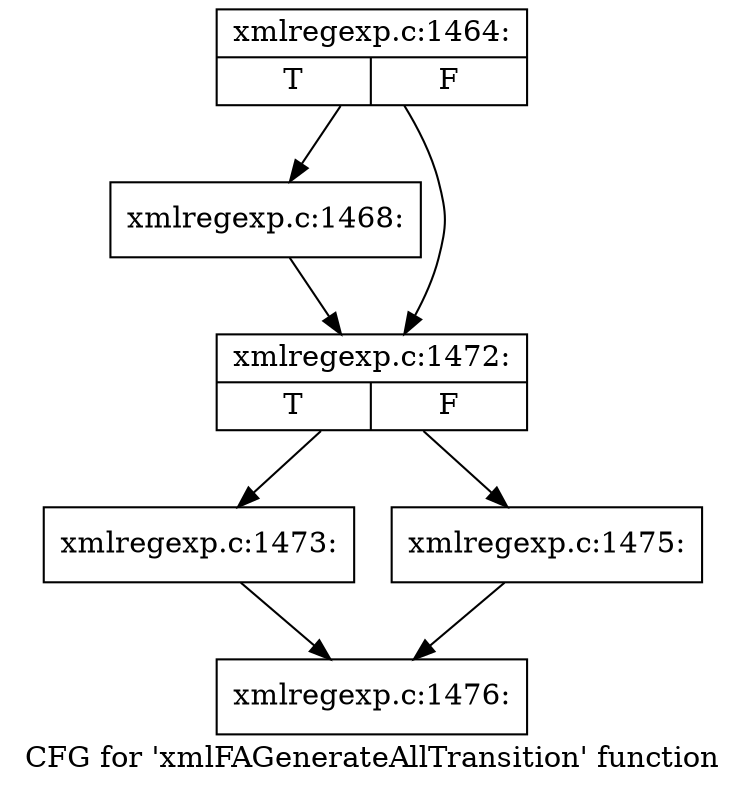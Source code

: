 digraph "CFG for 'xmlFAGenerateAllTransition' function" {
	label="CFG for 'xmlFAGenerateAllTransition' function";

	Node0x44cde90 [shape=record,label="{xmlregexp.c:1464:|{<s0>T|<s1>F}}"];
	Node0x44cde90 -> Node0x44cef60;
	Node0x44cde90 -> Node0x44cefb0;
	Node0x44cef60 [shape=record,label="{xmlregexp.c:1468:}"];
	Node0x44cef60 -> Node0x44cefb0;
	Node0x44cefb0 [shape=record,label="{xmlregexp.c:1472:|{<s0>T|<s1>F}}"];
	Node0x44cefb0 -> Node0x44cfac0;
	Node0x44cefb0 -> Node0x44cfb60;
	Node0x44cfac0 [shape=record,label="{xmlregexp.c:1473:}"];
	Node0x44cfac0 -> Node0x44cfb10;
	Node0x44cfb60 [shape=record,label="{xmlregexp.c:1475:}"];
	Node0x44cfb60 -> Node0x44cfb10;
	Node0x44cfb10 [shape=record,label="{xmlregexp.c:1476:}"];
}

